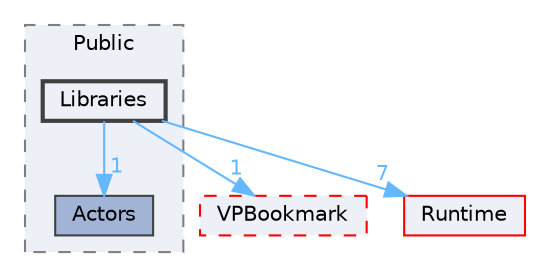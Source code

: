 digraph "Libraries"
{
 // INTERACTIVE_SVG=YES
 // LATEX_PDF_SIZE
  bgcolor="transparent";
  edge [fontname=Helvetica,fontsize=10,labelfontname=Helvetica,labelfontsize=10];
  node [fontname=Helvetica,fontsize=10,shape=box,height=0.2,width=0.4];
  compound=true
  subgraph clusterdir_a2bccb87f5b9083eef6403a7afbe9aea {
    graph [ bgcolor="#edf0f7", pencolor="grey50", label="Public", fontname=Helvetica,fontsize=10 style="filled,dashed", URL="dir_a2bccb87f5b9083eef6403a7afbe9aea.html",tooltip=""]
  dir_50cad0f541aee3593d4d4a3841d5e45c [label="Actors", fillcolor="#a2b4d6", color="grey25", style="filled", URL="dir_50cad0f541aee3593d4d4a3841d5e45c.html",tooltip=""];
  dir_71ab4d43171cdaa9a9f57396a6a5fb6c [label="Libraries", fillcolor="#edf0f7", color="grey25", style="filled,bold", URL="dir_71ab4d43171cdaa9a9f57396a6a5fb6c.html",tooltip=""];
  }
  dir_445de3fd50adb406ea2a1bdf31af6f4c [label="VPBookmark", fillcolor="#edf0f7", color="red", style="filled,dashed", URL="dir_445de3fd50adb406ea2a1bdf31af6f4c.html",tooltip=""];
  dir_7536b172fbd480bfd146a1b1acd6856b [label="Runtime", fillcolor="#edf0f7", color="red", style="filled", URL="dir_7536b172fbd480bfd146a1b1acd6856b.html",tooltip=""];
  dir_71ab4d43171cdaa9a9f57396a6a5fb6c->dir_445de3fd50adb406ea2a1bdf31af6f4c [headlabel="1", labeldistance=1.5 headhref="dir_000565_001267.html" href="dir_000565_001267.html" color="steelblue1" fontcolor="steelblue1"];
  dir_71ab4d43171cdaa9a9f57396a6a5fb6c->dir_50cad0f541aee3593d4d4a3841d5e45c [headlabel="1", labeldistance=1.5 headhref="dir_000565_000016.html" href="dir_000565_000016.html" color="steelblue1" fontcolor="steelblue1"];
  dir_71ab4d43171cdaa9a9f57396a6a5fb6c->dir_7536b172fbd480bfd146a1b1acd6856b [headlabel="7", labeldistance=1.5 headhref="dir_000565_000984.html" href="dir_000565_000984.html" color="steelblue1" fontcolor="steelblue1"];
}
